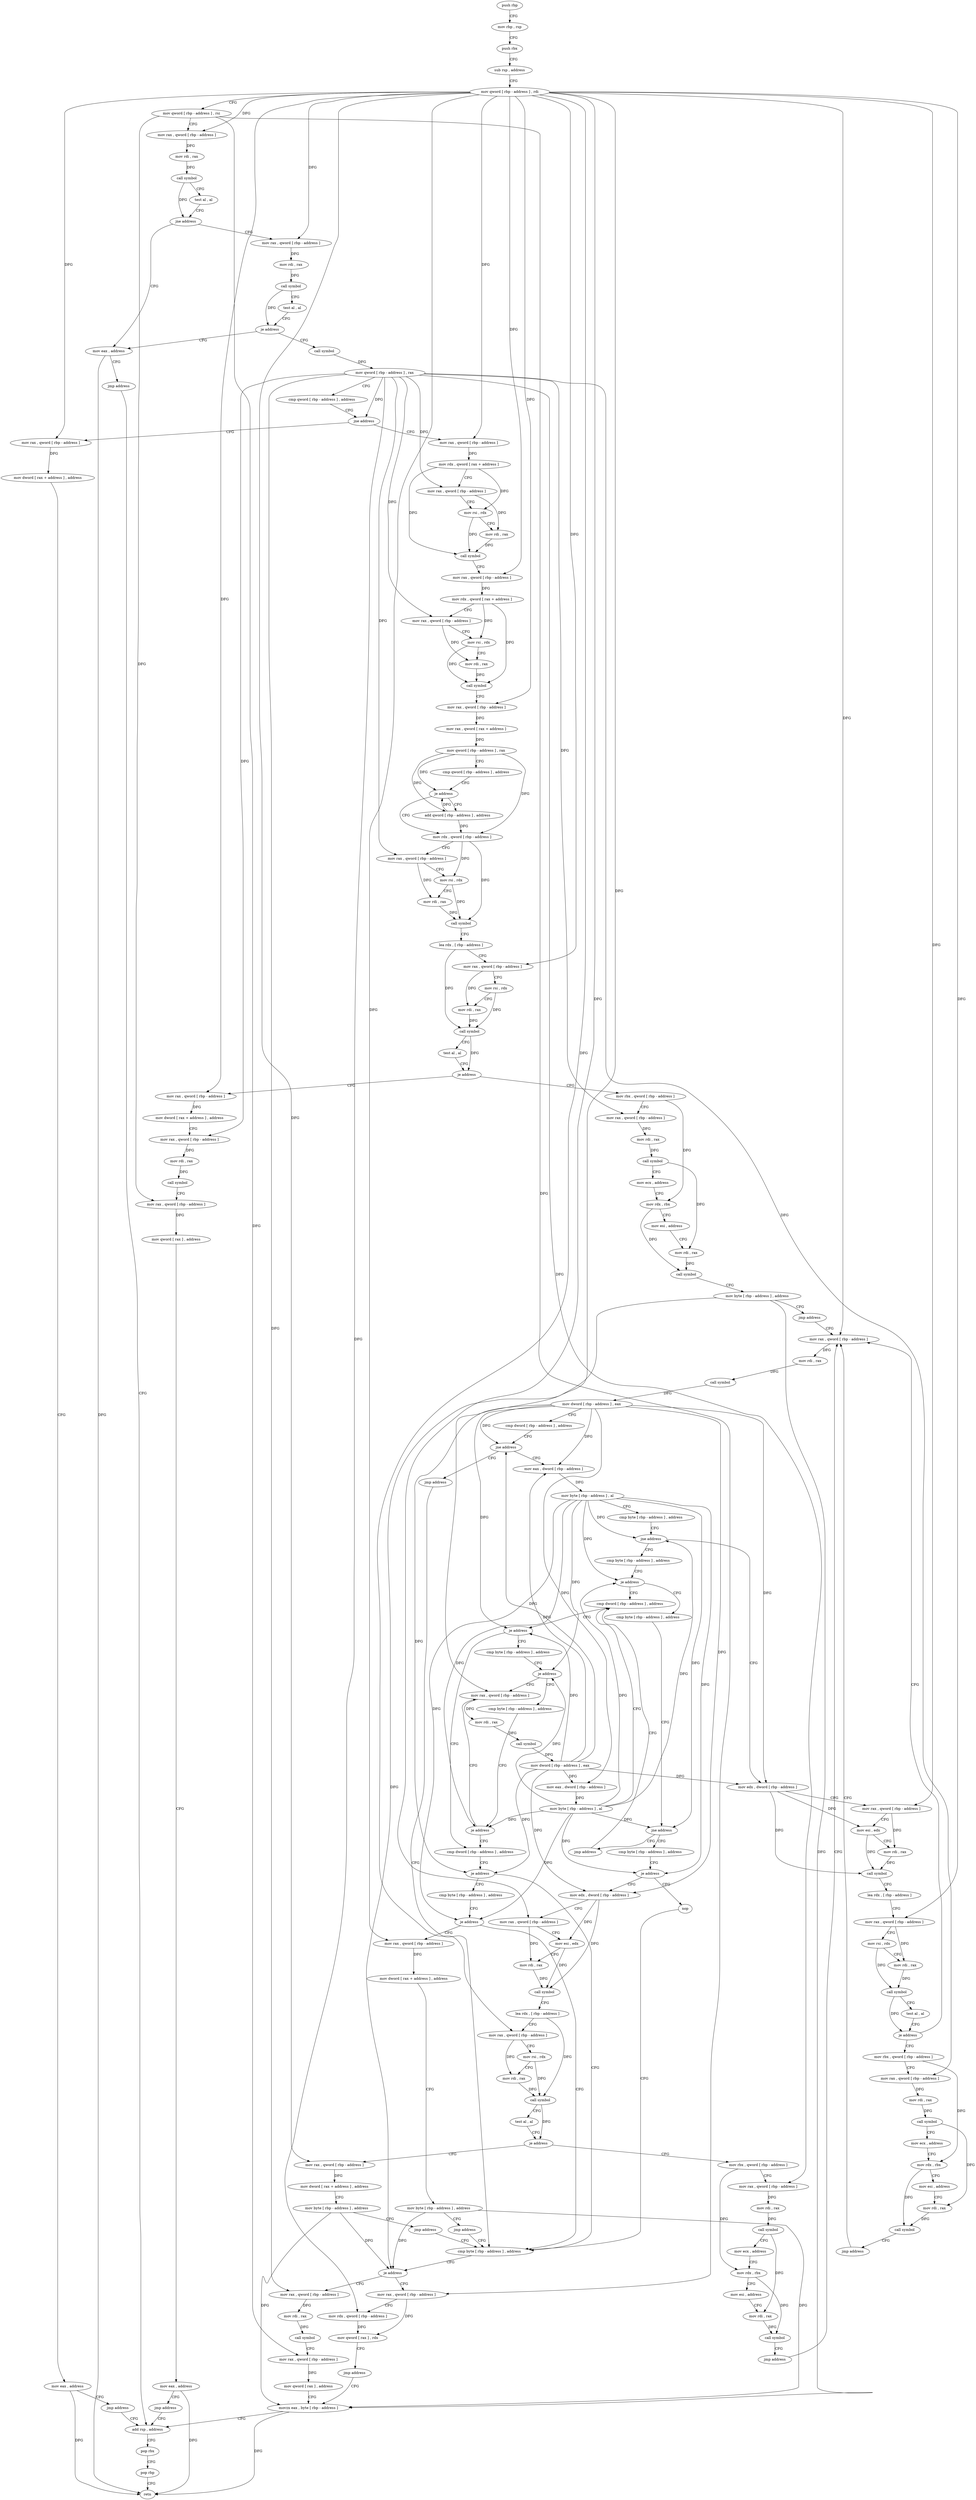 digraph "func" {
"118605" [label = "push rbp" ]
"118606" [label = "mov rbp , rsp" ]
"118609" [label = "push rbx" ]
"118610" [label = "sub rsp , address" ]
"118614" [label = "mov qword [ rbp - address ] , rdi" ]
"118618" [label = "mov qword [ rbp - address ] , rsi" ]
"118622" [label = "mov rax , qword [ rbp - address ]" ]
"118626" [label = "mov rdi , rax" ]
"118629" [label = "call symbol" ]
"118634" [label = "test al , al" ]
"118636" [label = "jne address" ]
"118654" [label = "mov eax , address" ]
"118638" [label = "mov rax , qword [ rbp - address ]" ]
"118659" [label = "jmp address" ]
"119270" [label = "add rsp , address" ]
"118642" [label = "mov rdi , rax" ]
"118645" [label = "call symbol" ]
"118650" [label = "test al , al" ]
"118652" [label = "je address" ]
"118664" [label = "call symbol" ]
"119274" [label = "pop rbx" ]
"119275" [label = "pop rbp" ]
"119276" [label = "retn" ]
"118669" [label = "mov qword [ rbp - address ] , rax" ]
"118673" [label = "cmp qword [ rbp - address ] , address" ]
"118678" [label = "jne address" ]
"118701" [label = "mov rax , qword [ rbp - address ]" ]
"118680" [label = "mov rax , qword [ rbp - address ]" ]
"118705" [label = "mov rdx , qword [ rax + address ]" ]
"118709" [label = "mov rax , qword [ rbp - address ]" ]
"118713" [label = "mov rsi , rdx" ]
"118716" [label = "mov rdi , rax" ]
"118719" [label = "call symbol" ]
"118724" [label = "mov rax , qword [ rbp - address ]" ]
"118728" [label = "mov rdx , qword [ rax + address ]" ]
"118732" [label = "mov rax , qword [ rbp - address ]" ]
"118736" [label = "mov rsi , rdx" ]
"118739" [label = "mov rdi , rax" ]
"118742" [label = "call symbol" ]
"118747" [label = "mov rax , qword [ rbp - address ]" ]
"118751" [label = "mov rax , qword [ rax + address ]" ]
"118755" [label = "mov qword [ rbp - address ] , rax" ]
"118759" [label = "cmp qword [ rbp - address ] , address" ]
"118764" [label = "je address" ]
"118771" [label = "mov rdx , qword [ rbp - address ]" ]
"118766" [label = "add qword [ rbp - address ] , address" ]
"118684" [label = "mov dword [ rax + address ] , address" ]
"118691" [label = "mov eax , address" ]
"118696" [label = "jmp address" ]
"118775" [label = "mov rax , qword [ rbp - address ]" ]
"118779" [label = "mov rsi , rdx" ]
"118782" [label = "mov rdi , rax" ]
"118785" [label = "call symbol" ]
"118790" [label = "lea rdx , [ rbp - address ]" ]
"118794" [label = "mov rax , qword [ rbp - address ]" ]
"118798" [label = "mov rsi , rdx" ]
"118801" [label = "mov rdi , rax" ]
"118804" [label = "call symbol" ]
"118809" [label = "test al , al" ]
"118811" [label = "je address" ]
"118859" [label = "mov rax , qword [ rbp - address ]" ]
"118813" [label = "mov rbx , qword [ rbp - address ]" ]
"118863" [label = "mov dword [ rax + address ] , address" ]
"118870" [label = "mov rax , qword [ rbp - address ]" ]
"118874" [label = "mov rdi , rax" ]
"118877" [label = "call symbol" ]
"118882" [label = "mov rax , qword [ rbp - address ]" ]
"118886" [label = "mov qword [ rax ] , address" ]
"118893" [label = "mov eax , address" ]
"118898" [label = "jmp address" ]
"118817" [label = "mov rax , qword [ rbp - address ]" ]
"118821" [label = "mov rdi , rax" ]
"118824" [label = "call symbol" ]
"118829" [label = "mov ecx , address" ]
"118834" [label = "mov rdx , rbx" ]
"118837" [label = "mov esi , address" ]
"118842" [label = "mov rdi , rax" ]
"118845" [label = "call symbol" ]
"118850" [label = "mov byte [ rbp - address ] , address" ]
"118854" [label = "jmp address" ]
"119196" [label = "mov rax , qword [ rbp - address ]" ]
"119200" [label = "mov rdi , rax" ]
"119203" [label = "call symbol" ]
"119208" [label = "mov dword [ rbp - address ] , eax" ]
"119211" [label = "cmp dword [ rbp - address ] , address" ]
"119215" [label = "jne address" ]
"118903" [label = "mov eax , dword [ rbp - address ]" ]
"119221" [label = "jmp address" ]
"118906" [label = "mov byte [ rbp - address ] , al" ]
"118909" [label = "cmp byte [ rbp - address ] , address" ]
"118913" [label = "jne address" ]
"119001" [label = "cmp byte [ rbp - address ] , address" ]
"118915" [label = "mov edx , dword [ rbp - address ]" ]
"119224" [label = "cmp byte [ rbp - address ] , address" ]
"119005" [label = "je address" ]
"119036" [label = "cmp dword [ rbp - address ] , address" ]
"119007" [label = "cmp byte [ rbp - address ] , address" ]
"118918" [label = "mov rax , qword [ rbp - address ]" ]
"118922" [label = "mov esi , edx" ]
"118924" [label = "mov rdi , rax" ]
"118927" [label = "call symbol" ]
"118932" [label = "lea rdx , [ rbp - address ]" ]
"118936" [label = "mov rax , qword [ rbp - address ]" ]
"118940" [label = "mov rsi , rdx" ]
"118943" [label = "mov rdi , rax" ]
"118946" [label = "call symbol" ]
"118951" [label = "test al , al" ]
"118953" [label = "je address" ]
"118959" [label = "mov rbx , qword [ rbp - address ]" ]
"119228" [label = "je address" ]
"119243" [label = "mov rax , qword [ rbp - address ]" ]
"119230" [label = "mov rax , qword [ rbp - address ]" ]
"119040" [label = "je address" ]
"119054" [label = "cmp dword [ rbp - address ] , address" ]
"119042" [label = "cmp byte [ rbp - address ] , address" ]
"119011" [label = "jne address" ]
"119094" [label = "cmp byte [ rbp - address ] , address" ]
"119013" [label = "jmp address" ]
"118963" [label = "mov rax , qword [ rbp - address ]" ]
"118967" [label = "mov rdi , rax" ]
"118970" [label = "call symbol" ]
"118975" [label = "mov ecx , address" ]
"118980" [label = "mov rdx , rbx" ]
"118983" [label = "mov esi , address" ]
"118988" [label = "mov rdi , rax" ]
"118991" [label = "call symbol" ]
"118996" [label = "jmp address" ]
"119247" [label = "mov rdi , rax" ]
"119250" [label = "call symbol" ]
"119255" [label = "mov rax , qword [ rbp - address ]" ]
"119259" [label = "mov qword [ rax ] , address" ]
"119266" [label = "movzx eax , byte [ rbp - address ]" ]
"119234" [label = "mov rdx , qword [ rbp - address ]" ]
"119238" [label = "mov qword [ rax ] , rdx" ]
"119241" [label = "jmp address" ]
"119058" [label = "je address" ]
"119064" [label = "cmp byte [ rbp - address ] , address" ]
"119046" [label = "je address" ]
"119015" [label = "mov rax , qword [ rbp - address ]" ]
"119048" [label = "cmp byte [ rbp - address ] , address" ]
"119098" [label = "je address" ]
"119223" [label = "nop" ]
"119100" [label = "mov edx , dword [ rbp - address ]" ]
"119068" [label = "je address" ]
"119074" [label = "mov rax , qword [ rbp - address ]" ]
"119019" [label = "mov rdi , rax" ]
"119022" [label = "call symbol" ]
"119027" [label = "mov dword [ rbp - address ] , eax" ]
"119030" [label = "mov eax , dword [ rbp - address ]" ]
"119033" [label = "mov byte [ rbp - address ] , al" ]
"119052" [label = "je address" ]
"119103" [label = "mov rax , qword [ rbp - address ]" ]
"119107" [label = "mov esi , edx" ]
"119109" [label = "mov rdi , rax" ]
"119112" [label = "call symbol" ]
"119117" [label = "lea rdx , [ rbp - address ]" ]
"119121" [label = "mov rax , qword [ rbp - address ]" ]
"119125" [label = "mov rsi , rdx" ]
"119128" [label = "mov rdi , rax" ]
"119131" [label = "call symbol" ]
"119136" [label = "test al , al" ]
"119138" [label = "je address" ]
"119179" [label = "mov rax , qword [ rbp - address ]" ]
"119140" [label = "mov rbx , qword [ rbp - address ]" ]
"119078" [label = "mov dword [ rax + address ] , address" ]
"119085" [label = "mov byte [ rbp - address ] , address" ]
"119089" [label = "jmp address" ]
"119183" [label = "mov dword [ rax + address ] , address" ]
"119190" [label = "mov byte [ rbp - address ] , address" ]
"119194" [label = "jmp address" ]
"119144" [label = "mov rax , qword [ rbp - address ]" ]
"119148" [label = "mov rdi , rax" ]
"119151" [label = "call symbol" ]
"119156" [label = "mov ecx , address" ]
"119161" [label = "mov rdx , rbx" ]
"119164" [label = "mov esi , address" ]
"119169" [label = "mov rdi , rax" ]
"119172" [label = "call symbol" ]
"119177" [label = "jmp address" ]
"118605" -> "118606" [ label = "CFG" ]
"118606" -> "118609" [ label = "CFG" ]
"118609" -> "118610" [ label = "CFG" ]
"118610" -> "118614" [ label = "CFG" ]
"118614" -> "118618" [ label = "CFG" ]
"118614" -> "118622" [ label = "DFG" ]
"118614" -> "118638" [ label = "DFG" ]
"118614" -> "118701" [ label = "DFG" ]
"118614" -> "118724" [ label = "DFG" ]
"118614" -> "118747" [ label = "DFG" ]
"118614" -> "118680" [ label = "DFG" ]
"118614" -> "118794" [ label = "DFG" ]
"118614" -> "118859" [ label = "DFG" ]
"118614" -> "119196" [ label = "DFG" ]
"118614" -> "118918" [ label = "DFG" ]
"118614" -> "118936" [ label = "DFG" ]
"118614" -> "119015" [ label = "DFG" ]
"118614" -> "119103" [ label = "DFG" ]
"118614" -> "119121" [ label = "DFG" ]
"118614" -> "119074" [ label = "DFG" ]
"118614" -> "119179" [ label = "DFG" ]
"118618" -> "118622" [ label = "CFG" ]
"118618" -> "118882" [ label = "DFG" ]
"118618" -> "119255" [ label = "DFG" ]
"118618" -> "119230" [ label = "DFG" ]
"118622" -> "118626" [ label = "DFG" ]
"118626" -> "118629" [ label = "DFG" ]
"118629" -> "118634" [ label = "CFG" ]
"118629" -> "118636" [ label = "DFG" ]
"118634" -> "118636" [ label = "CFG" ]
"118636" -> "118654" [ label = "CFG" ]
"118636" -> "118638" [ label = "CFG" ]
"118654" -> "118659" [ label = "CFG" ]
"118654" -> "119276" [ label = "DFG" ]
"118638" -> "118642" [ label = "DFG" ]
"118659" -> "119270" [ label = "CFG" ]
"119270" -> "119274" [ label = "CFG" ]
"118642" -> "118645" [ label = "DFG" ]
"118645" -> "118650" [ label = "CFG" ]
"118645" -> "118652" [ label = "DFG" ]
"118650" -> "118652" [ label = "CFG" ]
"118652" -> "118664" [ label = "CFG" ]
"118652" -> "118654" [ label = "CFG" ]
"118664" -> "118669" [ label = "DFG" ]
"119274" -> "119275" [ label = "CFG" ]
"119275" -> "119276" [ label = "CFG" ]
"118669" -> "118673" [ label = "CFG" ]
"118669" -> "118678" [ label = "DFG" ]
"118669" -> "118709" [ label = "DFG" ]
"118669" -> "118732" [ label = "DFG" ]
"118669" -> "118775" [ label = "DFG" ]
"118669" -> "118870" [ label = "DFG" ]
"118669" -> "118817" [ label = "DFG" ]
"118669" -> "118963" [ label = "DFG" ]
"118669" -> "119243" [ label = "DFG" ]
"118669" -> "119234" [ label = "DFG" ]
"118669" -> "119144" [ label = "DFG" ]
"118673" -> "118678" [ label = "CFG" ]
"118678" -> "118701" [ label = "CFG" ]
"118678" -> "118680" [ label = "CFG" ]
"118701" -> "118705" [ label = "DFG" ]
"118680" -> "118684" [ label = "DFG" ]
"118705" -> "118709" [ label = "CFG" ]
"118705" -> "118713" [ label = "DFG" ]
"118705" -> "118719" [ label = "DFG" ]
"118709" -> "118713" [ label = "CFG" ]
"118709" -> "118716" [ label = "DFG" ]
"118713" -> "118716" [ label = "CFG" ]
"118713" -> "118719" [ label = "DFG" ]
"118716" -> "118719" [ label = "DFG" ]
"118719" -> "118724" [ label = "CFG" ]
"118724" -> "118728" [ label = "DFG" ]
"118728" -> "118732" [ label = "CFG" ]
"118728" -> "118736" [ label = "DFG" ]
"118728" -> "118742" [ label = "DFG" ]
"118732" -> "118736" [ label = "CFG" ]
"118732" -> "118739" [ label = "DFG" ]
"118736" -> "118739" [ label = "CFG" ]
"118736" -> "118742" [ label = "DFG" ]
"118739" -> "118742" [ label = "DFG" ]
"118742" -> "118747" [ label = "CFG" ]
"118747" -> "118751" [ label = "DFG" ]
"118751" -> "118755" [ label = "DFG" ]
"118755" -> "118759" [ label = "CFG" ]
"118755" -> "118764" [ label = "DFG" ]
"118755" -> "118771" [ label = "DFG" ]
"118755" -> "118766" [ label = "DFG" ]
"118759" -> "118764" [ label = "CFG" ]
"118764" -> "118771" [ label = "CFG" ]
"118764" -> "118766" [ label = "CFG" ]
"118771" -> "118775" [ label = "CFG" ]
"118771" -> "118779" [ label = "DFG" ]
"118771" -> "118785" [ label = "DFG" ]
"118766" -> "118771" [ label = "DFG" ]
"118766" -> "118764" [ label = "DFG" ]
"118684" -> "118691" [ label = "CFG" ]
"118691" -> "118696" [ label = "CFG" ]
"118691" -> "119276" [ label = "DFG" ]
"118696" -> "119270" [ label = "CFG" ]
"118775" -> "118779" [ label = "CFG" ]
"118775" -> "118782" [ label = "DFG" ]
"118779" -> "118782" [ label = "CFG" ]
"118779" -> "118785" [ label = "DFG" ]
"118782" -> "118785" [ label = "DFG" ]
"118785" -> "118790" [ label = "CFG" ]
"118790" -> "118794" [ label = "CFG" ]
"118790" -> "118804" [ label = "DFG" ]
"118794" -> "118798" [ label = "CFG" ]
"118794" -> "118801" [ label = "DFG" ]
"118798" -> "118801" [ label = "CFG" ]
"118798" -> "118804" [ label = "DFG" ]
"118801" -> "118804" [ label = "DFG" ]
"118804" -> "118809" [ label = "CFG" ]
"118804" -> "118811" [ label = "DFG" ]
"118809" -> "118811" [ label = "CFG" ]
"118811" -> "118859" [ label = "CFG" ]
"118811" -> "118813" [ label = "CFG" ]
"118859" -> "118863" [ label = "DFG" ]
"118813" -> "118817" [ label = "CFG" ]
"118813" -> "118834" [ label = "DFG" ]
"118863" -> "118870" [ label = "CFG" ]
"118870" -> "118874" [ label = "DFG" ]
"118874" -> "118877" [ label = "DFG" ]
"118877" -> "118882" [ label = "CFG" ]
"118882" -> "118886" [ label = "DFG" ]
"118886" -> "118893" [ label = "CFG" ]
"118893" -> "118898" [ label = "CFG" ]
"118893" -> "119276" [ label = "DFG" ]
"118898" -> "119270" [ label = "CFG" ]
"118817" -> "118821" [ label = "DFG" ]
"118821" -> "118824" [ label = "DFG" ]
"118824" -> "118829" [ label = "CFG" ]
"118824" -> "118842" [ label = "DFG" ]
"118829" -> "118834" [ label = "CFG" ]
"118834" -> "118837" [ label = "CFG" ]
"118834" -> "118845" [ label = "DFG" ]
"118837" -> "118842" [ label = "CFG" ]
"118842" -> "118845" [ label = "DFG" ]
"118845" -> "118850" [ label = "CFG" ]
"118850" -> "118854" [ label = "CFG" ]
"118850" -> "119228" [ label = "DFG" ]
"118850" -> "119266" [ label = "DFG" ]
"118854" -> "119196" [ label = "CFG" ]
"119196" -> "119200" [ label = "DFG" ]
"119200" -> "119203" [ label = "DFG" ]
"119203" -> "119208" [ label = "DFG" ]
"119208" -> "119211" [ label = "CFG" ]
"119208" -> "119215" [ label = "DFG" ]
"119208" -> "118903" [ label = "DFG" ]
"119208" -> "118915" [ label = "DFG" ]
"119208" -> "119040" [ label = "DFG" ]
"119208" -> "119058" [ label = "DFG" ]
"119208" -> "119030" [ label = "DFG" ]
"119208" -> "119100" [ label = "DFG" ]
"119211" -> "119215" [ label = "CFG" ]
"119215" -> "118903" [ label = "CFG" ]
"119215" -> "119221" [ label = "CFG" ]
"118903" -> "118906" [ label = "DFG" ]
"119221" -> "119224" [ label = "CFG" ]
"118906" -> "118909" [ label = "CFG" ]
"118906" -> "118913" [ label = "DFG" ]
"118906" -> "119005" [ label = "DFG" ]
"118906" -> "119011" [ label = "DFG" ]
"118906" -> "119046" [ label = "DFG" ]
"118906" -> "119098" [ label = "DFG" ]
"118906" -> "119068" [ label = "DFG" ]
"118906" -> "119052" [ label = "DFG" ]
"118909" -> "118913" [ label = "CFG" ]
"118913" -> "119001" [ label = "CFG" ]
"118913" -> "118915" [ label = "CFG" ]
"119001" -> "119005" [ label = "CFG" ]
"118915" -> "118918" [ label = "CFG" ]
"118915" -> "118922" [ label = "DFG" ]
"118915" -> "118927" [ label = "DFG" ]
"119224" -> "119228" [ label = "CFG" ]
"119005" -> "119036" [ label = "CFG" ]
"119005" -> "119007" [ label = "CFG" ]
"119036" -> "119040" [ label = "CFG" ]
"119007" -> "119011" [ label = "CFG" ]
"118918" -> "118922" [ label = "CFG" ]
"118918" -> "118924" [ label = "DFG" ]
"118922" -> "118924" [ label = "CFG" ]
"118922" -> "118927" [ label = "DFG" ]
"118924" -> "118927" [ label = "DFG" ]
"118927" -> "118932" [ label = "CFG" ]
"118932" -> "118936" [ label = "CFG" ]
"118936" -> "118940" [ label = "CFG" ]
"118936" -> "118943" [ label = "DFG" ]
"118940" -> "118943" [ label = "CFG" ]
"118940" -> "118946" [ label = "DFG" ]
"118943" -> "118946" [ label = "DFG" ]
"118946" -> "118951" [ label = "CFG" ]
"118946" -> "118953" [ label = "DFG" ]
"118951" -> "118953" [ label = "CFG" ]
"118953" -> "119196" [ label = "CFG" ]
"118953" -> "118959" [ label = "CFG" ]
"118959" -> "118963" [ label = "CFG" ]
"118959" -> "118980" [ label = "DFG" ]
"119228" -> "119243" [ label = "CFG" ]
"119228" -> "119230" [ label = "CFG" ]
"119243" -> "119247" [ label = "DFG" ]
"119230" -> "119234" [ label = "CFG" ]
"119230" -> "119238" [ label = "DFG" ]
"119040" -> "119054" [ label = "CFG" ]
"119040" -> "119042" [ label = "CFG" ]
"119054" -> "119058" [ label = "CFG" ]
"119042" -> "119046" [ label = "CFG" ]
"119011" -> "119094" [ label = "CFG" ]
"119011" -> "119013" [ label = "CFG" ]
"119094" -> "119098" [ label = "CFG" ]
"119013" -> "119036" [ label = "CFG" ]
"118963" -> "118967" [ label = "DFG" ]
"118967" -> "118970" [ label = "DFG" ]
"118970" -> "118975" [ label = "CFG" ]
"118970" -> "118988" [ label = "DFG" ]
"118975" -> "118980" [ label = "CFG" ]
"118980" -> "118983" [ label = "CFG" ]
"118980" -> "118991" [ label = "DFG" ]
"118983" -> "118988" [ label = "CFG" ]
"118988" -> "118991" [ label = "DFG" ]
"118991" -> "118996" [ label = "CFG" ]
"118996" -> "119196" [ label = "CFG" ]
"119247" -> "119250" [ label = "DFG" ]
"119250" -> "119255" [ label = "CFG" ]
"119255" -> "119259" [ label = "DFG" ]
"119259" -> "119266" [ label = "CFG" ]
"119266" -> "119270" [ label = "CFG" ]
"119266" -> "119276" [ label = "DFG" ]
"119234" -> "119238" [ label = "DFG" ]
"119238" -> "119241" [ label = "CFG" ]
"119241" -> "119266" [ label = "CFG" ]
"119058" -> "119224" [ label = "CFG" ]
"119058" -> "119064" [ label = "CFG" ]
"119064" -> "119068" [ label = "CFG" ]
"119046" -> "119015" [ label = "CFG" ]
"119046" -> "119048" [ label = "CFG" ]
"119015" -> "119019" [ label = "DFG" ]
"119048" -> "119052" [ label = "CFG" ]
"119098" -> "119223" [ label = "CFG" ]
"119098" -> "119100" [ label = "CFG" ]
"119223" -> "119224" [ label = "CFG" ]
"119100" -> "119103" [ label = "CFG" ]
"119100" -> "119107" [ label = "DFG" ]
"119100" -> "119112" [ label = "DFG" ]
"119068" -> "119224" [ label = "CFG" ]
"119068" -> "119074" [ label = "CFG" ]
"119074" -> "119078" [ label = "DFG" ]
"119019" -> "119022" [ label = "DFG" ]
"119022" -> "119027" [ label = "DFG" ]
"119027" -> "119030" [ label = "DFG" ]
"119027" -> "119215" [ label = "DFG" ]
"119027" -> "118903" [ label = "DFG" ]
"119027" -> "118915" [ label = "DFG" ]
"119027" -> "119040" [ label = "DFG" ]
"119027" -> "119058" [ label = "DFG" ]
"119027" -> "119100" [ label = "DFG" ]
"119030" -> "119033" [ label = "DFG" ]
"119033" -> "119036" [ label = "CFG" ]
"119033" -> "118913" [ label = "DFG" ]
"119033" -> "119005" [ label = "DFG" ]
"119033" -> "119011" [ label = "DFG" ]
"119033" -> "119046" [ label = "DFG" ]
"119033" -> "119098" [ label = "DFG" ]
"119033" -> "119068" [ label = "DFG" ]
"119033" -> "119052" [ label = "DFG" ]
"119052" -> "119015" [ label = "CFG" ]
"119052" -> "119054" [ label = "CFG" ]
"119103" -> "119107" [ label = "CFG" ]
"119103" -> "119109" [ label = "DFG" ]
"119107" -> "119109" [ label = "CFG" ]
"119107" -> "119112" [ label = "DFG" ]
"119109" -> "119112" [ label = "DFG" ]
"119112" -> "119117" [ label = "CFG" ]
"119117" -> "119121" [ label = "CFG" ]
"119117" -> "119131" [ label = "DFG" ]
"119121" -> "119125" [ label = "CFG" ]
"119121" -> "119128" [ label = "DFG" ]
"119125" -> "119128" [ label = "CFG" ]
"119125" -> "119131" [ label = "DFG" ]
"119128" -> "119131" [ label = "DFG" ]
"119131" -> "119136" [ label = "CFG" ]
"119131" -> "119138" [ label = "DFG" ]
"119136" -> "119138" [ label = "CFG" ]
"119138" -> "119179" [ label = "CFG" ]
"119138" -> "119140" [ label = "CFG" ]
"119179" -> "119183" [ label = "DFG" ]
"119140" -> "119144" [ label = "CFG" ]
"119140" -> "119161" [ label = "DFG" ]
"119078" -> "119085" [ label = "CFG" ]
"119085" -> "119089" [ label = "CFG" ]
"119085" -> "119228" [ label = "DFG" ]
"119085" -> "119266" [ label = "DFG" ]
"119089" -> "119224" [ label = "CFG" ]
"119183" -> "119190" [ label = "CFG" ]
"119190" -> "119194" [ label = "CFG" ]
"119190" -> "119228" [ label = "DFG" ]
"119190" -> "119266" [ label = "DFG" ]
"119194" -> "119224" [ label = "CFG" ]
"119144" -> "119148" [ label = "DFG" ]
"119148" -> "119151" [ label = "DFG" ]
"119151" -> "119156" [ label = "CFG" ]
"119151" -> "119169" [ label = "DFG" ]
"119156" -> "119161" [ label = "CFG" ]
"119161" -> "119164" [ label = "CFG" ]
"119161" -> "119172" [ label = "DFG" ]
"119164" -> "119169" [ label = "CFG" ]
"119169" -> "119172" [ label = "DFG" ]
"119172" -> "119177" [ label = "CFG" ]
"119177" -> "119196" [ label = "CFG" ]
}
